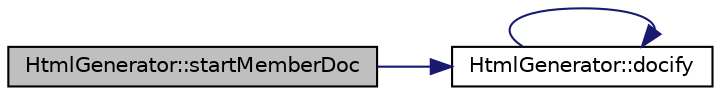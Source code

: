 digraph "HtmlGenerator::startMemberDoc"
{
 // LATEX_PDF_SIZE
  edge [fontname="Helvetica",fontsize="10",labelfontname="Helvetica",labelfontsize="10"];
  node [fontname="Helvetica",fontsize="10",shape=record];
  rankdir="LR";
  Node1 [label="HtmlGenerator::startMemberDoc",height=0.2,width=0.4,color="black", fillcolor="grey75", style="filled", fontcolor="black",tooltip=" "];
  Node1 -> Node2 [color="midnightblue",fontsize="10",style="solid"];
  Node2 [label="HtmlGenerator::docify",height=0.2,width=0.4,color="black", fillcolor="white", style="filled",URL="$classHtmlGenerator.html#a9b3402c446387b2fba24bcc14cf82645",tooltip=" "];
  Node2 -> Node2 [color="midnightblue",fontsize="10",style="solid"];
}
